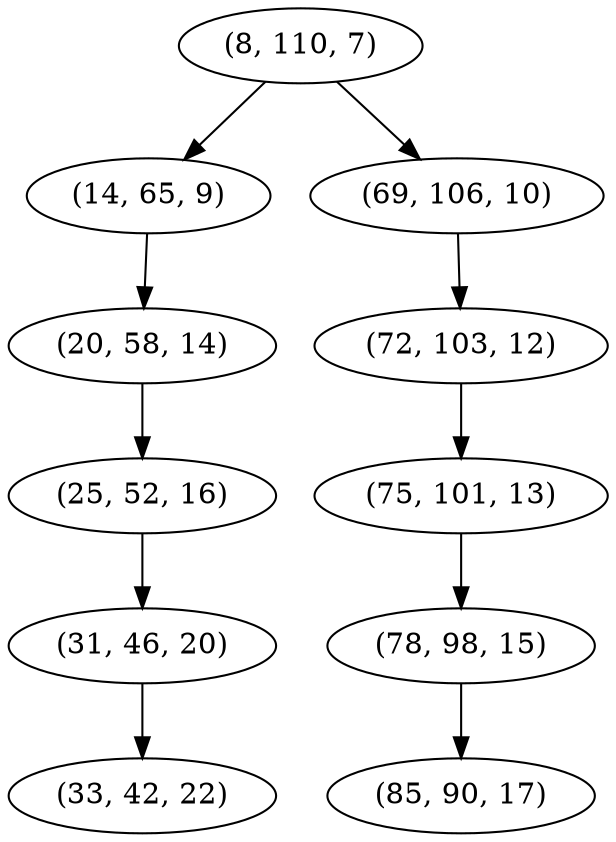 digraph tree {
    "(8, 110, 7)";
    "(14, 65, 9)";
    "(20, 58, 14)";
    "(25, 52, 16)";
    "(31, 46, 20)";
    "(33, 42, 22)";
    "(69, 106, 10)";
    "(72, 103, 12)";
    "(75, 101, 13)";
    "(78, 98, 15)";
    "(85, 90, 17)";
    "(8, 110, 7)" -> "(14, 65, 9)";
    "(8, 110, 7)" -> "(69, 106, 10)";
    "(14, 65, 9)" -> "(20, 58, 14)";
    "(20, 58, 14)" -> "(25, 52, 16)";
    "(25, 52, 16)" -> "(31, 46, 20)";
    "(31, 46, 20)" -> "(33, 42, 22)";
    "(69, 106, 10)" -> "(72, 103, 12)";
    "(72, 103, 12)" -> "(75, 101, 13)";
    "(75, 101, 13)" -> "(78, 98, 15)";
    "(78, 98, 15)" -> "(85, 90, 17)";
}
